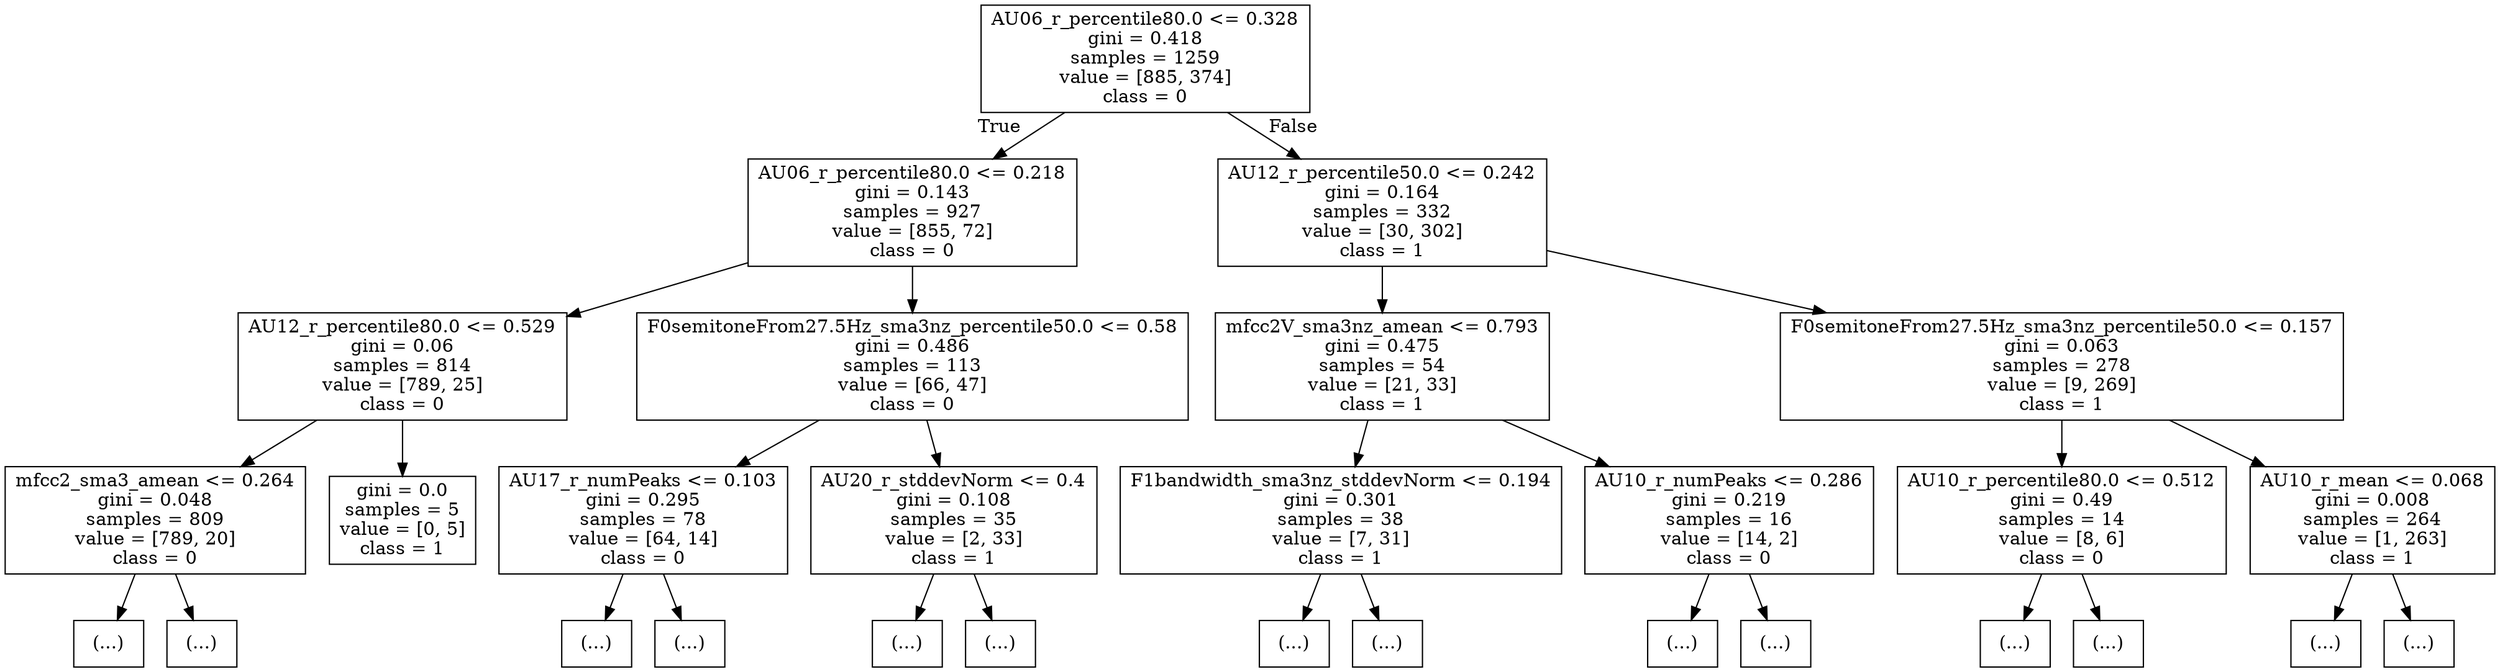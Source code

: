 digraph Tree {
node [shape=box] ;
0 [label="AU06_r_percentile80.0 <= 0.328\ngini = 0.418\nsamples = 1259\nvalue = [885, 374]\nclass = 0"] ;
1 [label="AU06_r_percentile80.0 <= 0.218\ngini = 0.143\nsamples = 927\nvalue = [855, 72]\nclass = 0"] ;
0 -> 1 [labeldistance=2.5, labelangle=45, headlabel="True"] ;
2 [label="AU12_r_percentile80.0 <= 0.529\ngini = 0.06\nsamples = 814\nvalue = [789, 25]\nclass = 0"] ;
1 -> 2 ;
3 [label="mfcc2_sma3_amean <= 0.264\ngini = 0.048\nsamples = 809\nvalue = [789, 20]\nclass = 0"] ;
2 -> 3 ;
4 [label="(...)"] ;
3 -> 4 ;
7 [label="(...)"] ;
3 -> 7 ;
30 [label="gini = 0.0\nsamples = 5\nvalue = [0, 5]\nclass = 1"] ;
2 -> 30 ;
31 [label="F0semitoneFrom27.5Hz_sma3nz_percentile50.0 <= 0.58\ngini = 0.486\nsamples = 113\nvalue = [66, 47]\nclass = 0"] ;
1 -> 31 ;
32 [label="AU17_r_numPeaks <= 0.103\ngini = 0.295\nsamples = 78\nvalue = [64, 14]\nclass = 0"] ;
31 -> 32 ;
33 [label="(...)"] ;
32 -> 33 ;
34 [label="(...)"] ;
32 -> 34 ;
45 [label="AU20_r_stddevNorm <= 0.4\ngini = 0.108\nsamples = 35\nvalue = [2, 33]\nclass = 1"] ;
31 -> 45 ;
46 [label="(...)"] ;
45 -> 46 ;
47 [label="(...)"] ;
45 -> 47 ;
48 [label="AU12_r_percentile50.0 <= 0.242\ngini = 0.164\nsamples = 332\nvalue = [30, 302]\nclass = 1"] ;
0 -> 48 [labeldistance=2.5, labelangle=-45, headlabel="False"] ;
49 [label="mfcc2V_sma3nz_amean <= 0.793\ngini = 0.475\nsamples = 54\nvalue = [21, 33]\nclass = 1"] ;
48 -> 49 ;
50 [label="F1bandwidth_sma3nz_stddevNorm <= 0.194\ngini = 0.301\nsamples = 38\nvalue = [7, 31]\nclass = 1"] ;
49 -> 50 ;
51 [label="(...)"] ;
50 -> 51 ;
54 [label="(...)"] ;
50 -> 54 ;
59 [label="AU10_r_numPeaks <= 0.286\ngini = 0.219\nsamples = 16\nvalue = [14, 2]\nclass = 0"] ;
49 -> 59 ;
60 [label="(...)"] ;
59 -> 60 ;
61 [label="(...)"] ;
59 -> 61 ;
62 [label="F0semitoneFrom27.5Hz_sma3nz_percentile50.0 <= 0.157\ngini = 0.063\nsamples = 278\nvalue = [9, 269]\nclass = 1"] ;
48 -> 62 ;
63 [label="AU10_r_percentile80.0 <= 0.512\ngini = 0.49\nsamples = 14\nvalue = [8, 6]\nclass = 0"] ;
62 -> 63 ;
64 [label="(...)"] ;
63 -> 64 ;
65 [label="(...)"] ;
63 -> 65 ;
66 [label="AU10_r_mean <= 0.068\ngini = 0.008\nsamples = 264\nvalue = [1, 263]\nclass = 1"] ;
62 -> 66 ;
67 [label="(...)"] ;
66 -> 67 ;
68 [label="(...)"] ;
66 -> 68 ;
}